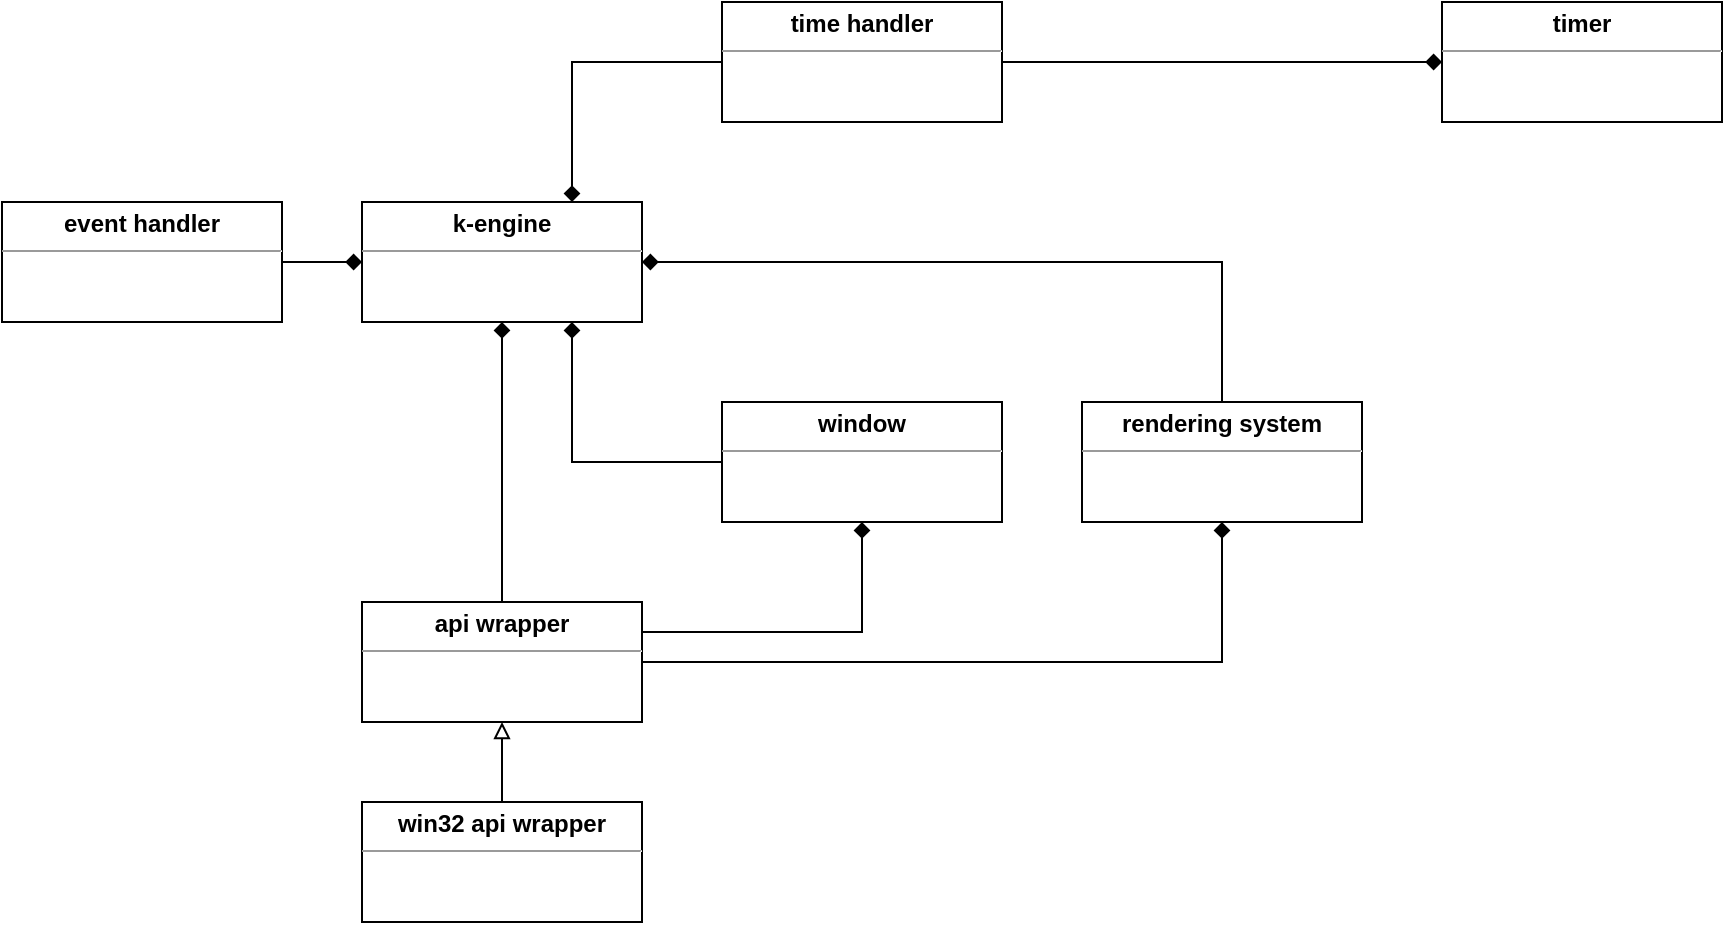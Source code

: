 <mxfile version="14.1.8" type="device"><diagram id="PXqcdan-o4imD3pu27ud" name="Page-1"><mxGraphModel dx="1865" dy="1744" grid="1" gridSize="10" guides="1" tooltips="1" connect="1" arrows="1" fold="1" page="1" pageScale="1" pageWidth="827" pageHeight="1169" math="0" shadow="0"><root><mxCell id="0"/><mxCell id="1" parent="0"/><mxCell id="nOSplz197-4LcM4x8mR8-1" value="&lt;p style=&quot;margin: 0px ; margin-top: 4px ; text-align: center&quot;&gt;&lt;b&gt;k-engine&lt;/b&gt;&lt;/p&gt;&lt;hr size=&quot;1&quot;&gt;&lt;div style=&quot;height: 2px&quot;&gt;&lt;/div&gt;" style="verticalAlign=top;align=left;overflow=fill;fontSize=12;fontFamily=Helvetica;html=1;" parent="1" vertex="1"><mxGeometry x="80" y="-80" width="140" height="60" as="geometry"/></mxCell><mxCell id="dGEYITyAJn_FAanxS7XT-1" value="" style="edgeStyle=orthogonalEdgeStyle;rounded=0;orthogonalLoop=1;jettySize=auto;html=1;endArrow=diamond;endFill=1;entryX=0.75;entryY=1;entryDx=0;entryDy=0;" parent="1" source="90ypxWG2W0D4HR1zC_vg-1" target="nOSplz197-4LcM4x8mR8-1" edge="1"><mxGeometry relative="1" as="geometry"/></mxCell><mxCell id="90ypxWG2W0D4HR1zC_vg-1" value="&lt;p style=&quot;margin: 0px ; margin-top: 4px ; text-align: center&quot;&gt;&lt;b&gt;window&lt;/b&gt;&lt;/p&gt;&lt;hr size=&quot;1&quot;&gt;&lt;div style=&quot;height: 2px&quot;&gt;&lt;/div&gt;" style="verticalAlign=top;align=left;overflow=fill;fontSize=12;fontFamily=Helvetica;html=1;" parent="1" vertex="1"><mxGeometry x="260" y="20" width="140" height="60" as="geometry"/></mxCell><mxCell id="90ypxWG2W0D4HR1zC_vg-4" value="" style="edgeStyle=orthogonalEdgeStyle;rounded=0;orthogonalLoop=1;jettySize=auto;html=1;endArrow=diamond;endFill=1;exitX=1;exitY=0.25;exitDx=0;exitDy=0;" parent="1" source="90ypxWG2W0D4HR1zC_vg-2" target="90ypxWG2W0D4HR1zC_vg-1" edge="1"><mxGeometry relative="1" as="geometry"/></mxCell><mxCell id="dGEYITyAJn_FAanxS7XT-2" value="" style="edgeStyle=orthogonalEdgeStyle;rounded=0;orthogonalLoop=1;jettySize=auto;html=1;endArrow=diamond;endFill=1;" parent="1" source="90ypxWG2W0D4HR1zC_vg-2" target="nOSplz197-4LcM4x8mR8-1" edge="1"><mxGeometry relative="1" as="geometry"/></mxCell><mxCell id="brkPmFuS0J1cxLrYW3xt-2" value="" style="edgeStyle=orthogonalEdgeStyle;rounded=0;orthogonalLoop=1;jettySize=auto;html=1;endArrow=diamond;endFill=1;" parent="1" source="90ypxWG2W0D4HR1zC_vg-2" target="brkPmFuS0J1cxLrYW3xt-1" edge="1"><mxGeometry relative="1" as="geometry"/></mxCell><mxCell id="90ypxWG2W0D4HR1zC_vg-2" value="&lt;p style=&quot;margin: 0px ; margin-top: 4px ; text-align: center&quot;&gt;&lt;b&gt;api wrapper&lt;/b&gt;&lt;/p&gt;&lt;hr size=&quot;1&quot;&gt;&lt;div style=&quot;height: 2px&quot;&gt;&lt;/div&gt;" style="verticalAlign=top;align=left;overflow=fill;fontSize=12;fontFamily=Helvetica;html=1;" parent="1" vertex="1"><mxGeometry x="80" y="120" width="140" height="60" as="geometry"/></mxCell><mxCell id="90ypxWG2W0D4HR1zC_vg-5" value="" style="edgeStyle=orthogonalEdgeStyle;rounded=0;orthogonalLoop=1;jettySize=auto;html=1;endArrow=block;endFill=0;" parent="1" source="90ypxWG2W0D4HR1zC_vg-3" target="90ypxWG2W0D4HR1zC_vg-2" edge="1"><mxGeometry relative="1" as="geometry"/></mxCell><mxCell id="90ypxWG2W0D4HR1zC_vg-3" value="&lt;p style=&quot;margin: 0px ; margin-top: 4px ; text-align: center&quot;&gt;&lt;b&gt;win32 api wrapper&lt;/b&gt;&lt;/p&gt;&lt;hr size=&quot;1&quot;&gt;&lt;div style=&quot;height: 2px&quot;&gt;&lt;/div&gt;" style="verticalAlign=top;align=left;overflow=fill;fontSize=12;fontFamily=Helvetica;html=1;" parent="1" vertex="1"><mxGeometry x="80" y="220" width="140" height="60" as="geometry"/></mxCell><mxCell id="brkPmFuS0J1cxLrYW3xt-5" value="" style="edgeStyle=orthogonalEdgeStyle;rounded=0;orthogonalLoop=1;jettySize=auto;html=1;endArrow=diamond;endFill=1;" parent="1" source="dGEYITyAJn_FAanxS7XT-3" target="nOSplz197-4LcM4x8mR8-1" edge="1"><mxGeometry relative="1" as="geometry"/></mxCell><mxCell id="dGEYITyAJn_FAanxS7XT-3" value="&lt;p style=&quot;margin: 0px ; margin-top: 4px ; text-align: center&quot;&gt;&lt;b&gt;event handler&lt;/b&gt;&lt;/p&gt;&lt;hr size=&quot;1&quot;&gt;&lt;div style=&quot;height: 2px&quot;&gt;&lt;/div&gt;" style="verticalAlign=top;align=left;overflow=fill;fontSize=12;fontFamily=Helvetica;html=1;" parent="1" vertex="1"><mxGeometry x="-100" y="-80" width="140" height="60" as="geometry"/></mxCell><mxCell id="brkPmFuS0J1cxLrYW3xt-4" value="" style="edgeStyle=orthogonalEdgeStyle;rounded=0;orthogonalLoop=1;jettySize=auto;html=1;endArrow=diamond;endFill=1;entryX=1;entryY=0.5;entryDx=0;entryDy=0;exitX=0.5;exitY=0;exitDx=0;exitDy=0;" parent="1" source="brkPmFuS0J1cxLrYW3xt-1" target="nOSplz197-4LcM4x8mR8-1" edge="1"><mxGeometry relative="1" as="geometry"/></mxCell><mxCell id="brkPmFuS0J1cxLrYW3xt-1" value="&lt;p style=&quot;margin: 0px ; margin-top: 4px ; text-align: center&quot;&gt;&lt;b&gt;rendering system&lt;/b&gt;&lt;/p&gt;&lt;hr size=&quot;1&quot;&gt;&lt;div style=&quot;height: 2px&quot;&gt;&lt;/div&gt;" style="verticalAlign=top;align=left;overflow=fill;fontSize=12;fontFamily=Helvetica;html=1;" parent="1" vertex="1"><mxGeometry x="440" y="20" width="140" height="60" as="geometry"/></mxCell><mxCell id="wqNygK4dFLeoWAWBXrcx-2" value="" style="edgeStyle=orthogonalEdgeStyle;rounded=0;orthogonalLoop=1;jettySize=auto;html=1;entryX=0.75;entryY=0;entryDx=0;entryDy=0;endArrow=diamond;endFill=1;" parent="1" source="wqNygK4dFLeoWAWBXrcx-1" target="nOSplz197-4LcM4x8mR8-1" edge="1"><mxGeometry relative="1" as="geometry"/></mxCell><mxCell id="sMsQ-pNtDQvLcJZlQl87-3" value="" style="edgeStyle=orthogonalEdgeStyle;rounded=0;orthogonalLoop=1;jettySize=auto;html=1;endArrow=diamond;endFill=1;" parent="1" source="wqNygK4dFLeoWAWBXrcx-1" target="sMsQ-pNtDQvLcJZlQl87-1" edge="1"><mxGeometry relative="1" as="geometry"/></mxCell><mxCell id="wqNygK4dFLeoWAWBXrcx-1" value="&lt;p style=&quot;margin: 0px ; margin-top: 4px ; text-align: center&quot;&gt;&lt;b&gt;time handler&lt;/b&gt;&lt;/p&gt;&lt;hr size=&quot;1&quot;&gt;&lt;div style=&quot;height: 2px&quot;&gt;&lt;/div&gt;" style="verticalAlign=top;align=left;overflow=fill;fontSize=12;fontFamily=Helvetica;html=1;" parent="1" vertex="1"><mxGeometry x="260" y="-180" width="140" height="60" as="geometry"/></mxCell><mxCell id="sMsQ-pNtDQvLcJZlQl87-1" value="&lt;p style=&quot;margin: 0px ; margin-top: 4px ; text-align: center&quot;&gt;&lt;b&gt;timer&lt;/b&gt;&lt;/p&gt;&lt;hr size=&quot;1&quot;&gt;&lt;div style=&quot;height: 2px&quot;&gt;&lt;/div&gt;" style="verticalAlign=top;align=left;overflow=fill;fontSize=12;fontFamily=Helvetica;html=1;" parent="1" vertex="1"><mxGeometry x="620" y="-180" width="140" height="60" as="geometry"/></mxCell></root></mxGraphModel></diagram></mxfile>